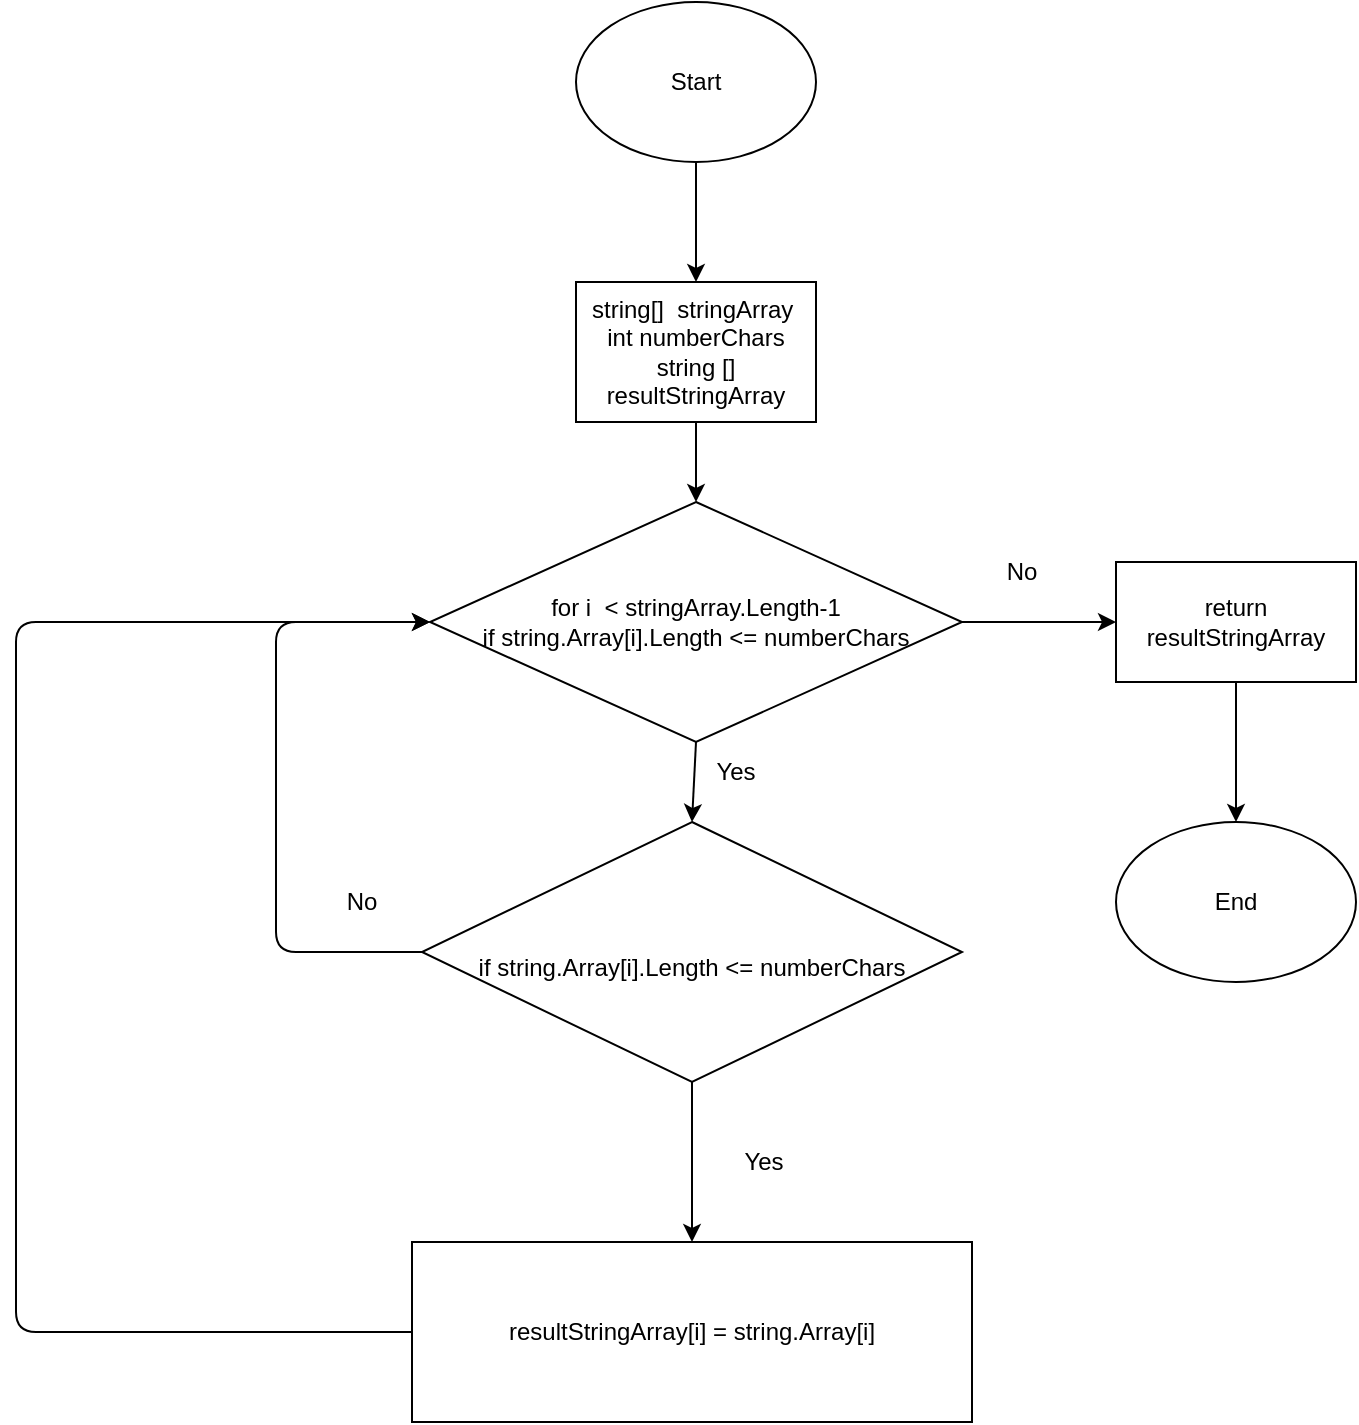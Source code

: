 <mxfile>
    <diagram id="YcIvSSUXxltJS3Jqeclw" name="Method FindStringLess3Chars">
        <mxGraphModel dx="820" dy="575" grid="1" gridSize="10" guides="1" tooltips="1" connect="1" arrows="1" fold="1" page="1" pageScale="1" pageWidth="827" pageHeight="1169" math="0" shadow="0">
            <root>
                <mxCell id="0"/>
                <mxCell id="1" parent="0"/>
                <mxCell id="5" value="" style="edgeStyle=none;html=1;" edge="1" parent="1" source="3" target="4">
                    <mxGeometry relative="1" as="geometry"/>
                </mxCell>
                <mxCell id="3" value="Start" style="ellipse;whiteSpace=wrap;html=1;" vertex="1" parent="1">
                    <mxGeometry x="350" y="20" width="120" height="80" as="geometry"/>
                </mxCell>
                <mxCell id="7" value="" style="edgeStyle=none;html=1;" edge="1" parent="1" source="4" target="6">
                    <mxGeometry relative="1" as="geometry"/>
                </mxCell>
                <mxCell id="4" value="string[]&amp;nbsp; stringArray&amp;nbsp;&lt;br&gt;int numberChars&lt;br&gt;string [] resultStringArray" style="rounded=0;whiteSpace=wrap;html=1;" vertex="1" parent="1">
                    <mxGeometry x="350" y="160" width="120" height="70" as="geometry"/>
                </mxCell>
                <mxCell id="15" value="" style="edgeStyle=none;html=1;entryX=0.5;entryY=0;entryDx=0;entryDy=0;exitX=0.5;exitY=1;exitDx=0;exitDy=0;" edge="1" parent="1" source="6" target="26">
                    <mxGeometry relative="1" as="geometry">
                        <mxPoint x="410" y="430" as="targetPoint"/>
                    </mxGeometry>
                </mxCell>
                <mxCell id="25" value="" style="edgeStyle=none;html=1;" edge="1" parent="1" source="6" target="9">
                    <mxGeometry relative="1" as="geometry"/>
                </mxCell>
                <mxCell id="6" value="for i&amp;nbsp; &amp;lt; stringArray.Length-1&lt;br&gt;if string.Array[i].Length &amp;lt;= numberChars" style="rhombus;whiteSpace=wrap;html=1;" vertex="1" parent="1">
                    <mxGeometry x="277" y="270" width="266" height="120" as="geometry"/>
                </mxCell>
                <mxCell id="12" value="" style="edgeStyle=none;html=1;" edge="1" parent="1" source="9" target="11">
                    <mxGeometry relative="1" as="geometry"/>
                </mxCell>
                <mxCell id="9" value="return resultStringArray" style="rounded=0;whiteSpace=wrap;html=1;" vertex="1" parent="1">
                    <mxGeometry x="620" y="300" width="120" height="60" as="geometry"/>
                </mxCell>
                <mxCell id="11" value="End" style="ellipse;whiteSpace=wrap;html=1;" vertex="1" parent="1">
                    <mxGeometry x="620" y="430" width="120" height="80" as="geometry"/>
                </mxCell>
                <mxCell id="29" style="edgeStyle=none;html=1;entryX=0;entryY=0.5;entryDx=0;entryDy=0;exitX=0;exitY=0.5;exitDx=0;exitDy=0;" edge="1" parent="1" source="19" target="6">
                    <mxGeometry relative="1" as="geometry">
                        <Array as="points">
                            <mxPoint x="70" y="685"/>
                            <mxPoint x="70" y="495"/>
                            <mxPoint x="70" y="330"/>
                        </Array>
                    </mxGeometry>
                </mxCell>
                <mxCell id="19" value="resultStringArray[i] = string.Array[i]" style="rounded=0;whiteSpace=wrap;html=1;" vertex="1" parent="1">
                    <mxGeometry x="268" y="640" width="280" height="90" as="geometry"/>
                </mxCell>
                <mxCell id="31" value="" style="edgeStyle=none;html=1;" edge="1" parent="1" source="26" target="19">
                    <mxGeometry relative="1" as="geometry"/>
                </mxCell>
                <mxCell id="36" style="edgeStyle=none;html=1;entryX=0;entryY=0.5;entryDx=0;entryDy=0;exitX=0;exitY=0.5;exitDx=0;exitDy=0;" edge="1" parent="1" source="26" target="6">
                    <mxGeometry relative="1" as="geometry">
                        <Array as="points">
                            <mxPoint x="200" y="495"/>
                            <mxPoint x="200" y="330"/>
                        </Array>
                    </mxGeometry>
                </mxCell>
                <mxCell id="26" value="&lt;br&gt;&lt;span&gt;if string.Array[i].Length &amp;lt;= numberChars&lt;/span&gt;" style="rhombus;whiteSpace=wrap;html=1;" vertex="1" parent="1">
                    <mxGeometry x="273" y="430" width="270" height="130" as="geometry"/>
                </mxCell>
                <mxCell id="33" value="No" style="text;html=1;strokeColor=none;fillColor=none;align=center;verticalAlign=middle;whiteSpace=wrap;rounded=0;" vertex="1" parent="1">
                    <mxGeometry x="213" y="455" width="60" height="30" as="geometry"/>
                </mxCell>
                <mxCell id="37" value="Yes" style="text;html=1;strokeColor=none;fillColor=none;align=center;verticalAlign=middle;whiteSpace=wrap;rounded=0;" vertex="1" parent="1">
                    <mxGeometry x="414" y="585" width="60" height="30" as="geometry"/>
                </mxCell>
                <mxCell id="38" value="Yes" style="text;html=1;strokeColor=none;fillColor=none;align=center;verticalAlign=middle;whiteSpace=wrap;rounded=0;" vertex="1" parent="1">
                    <mxGeometry x="400" y="390" width="60" height="30" as="geometry"/>
                </mxCell>
                <mxCell id="39" value="No" style="text;html=1;strokeColor=none;fillColor=none;align=center;verticalAlign=middle;whiteSpace=wrap;rounded=0;" vertex="1" parent="1">
                    <mxGeometry x="543" y="290" width="60" height="30" as="geometry"/>
                </mxCell>
            </root>
        </mxGraphModel>
    </diagram>
</mxfile>
